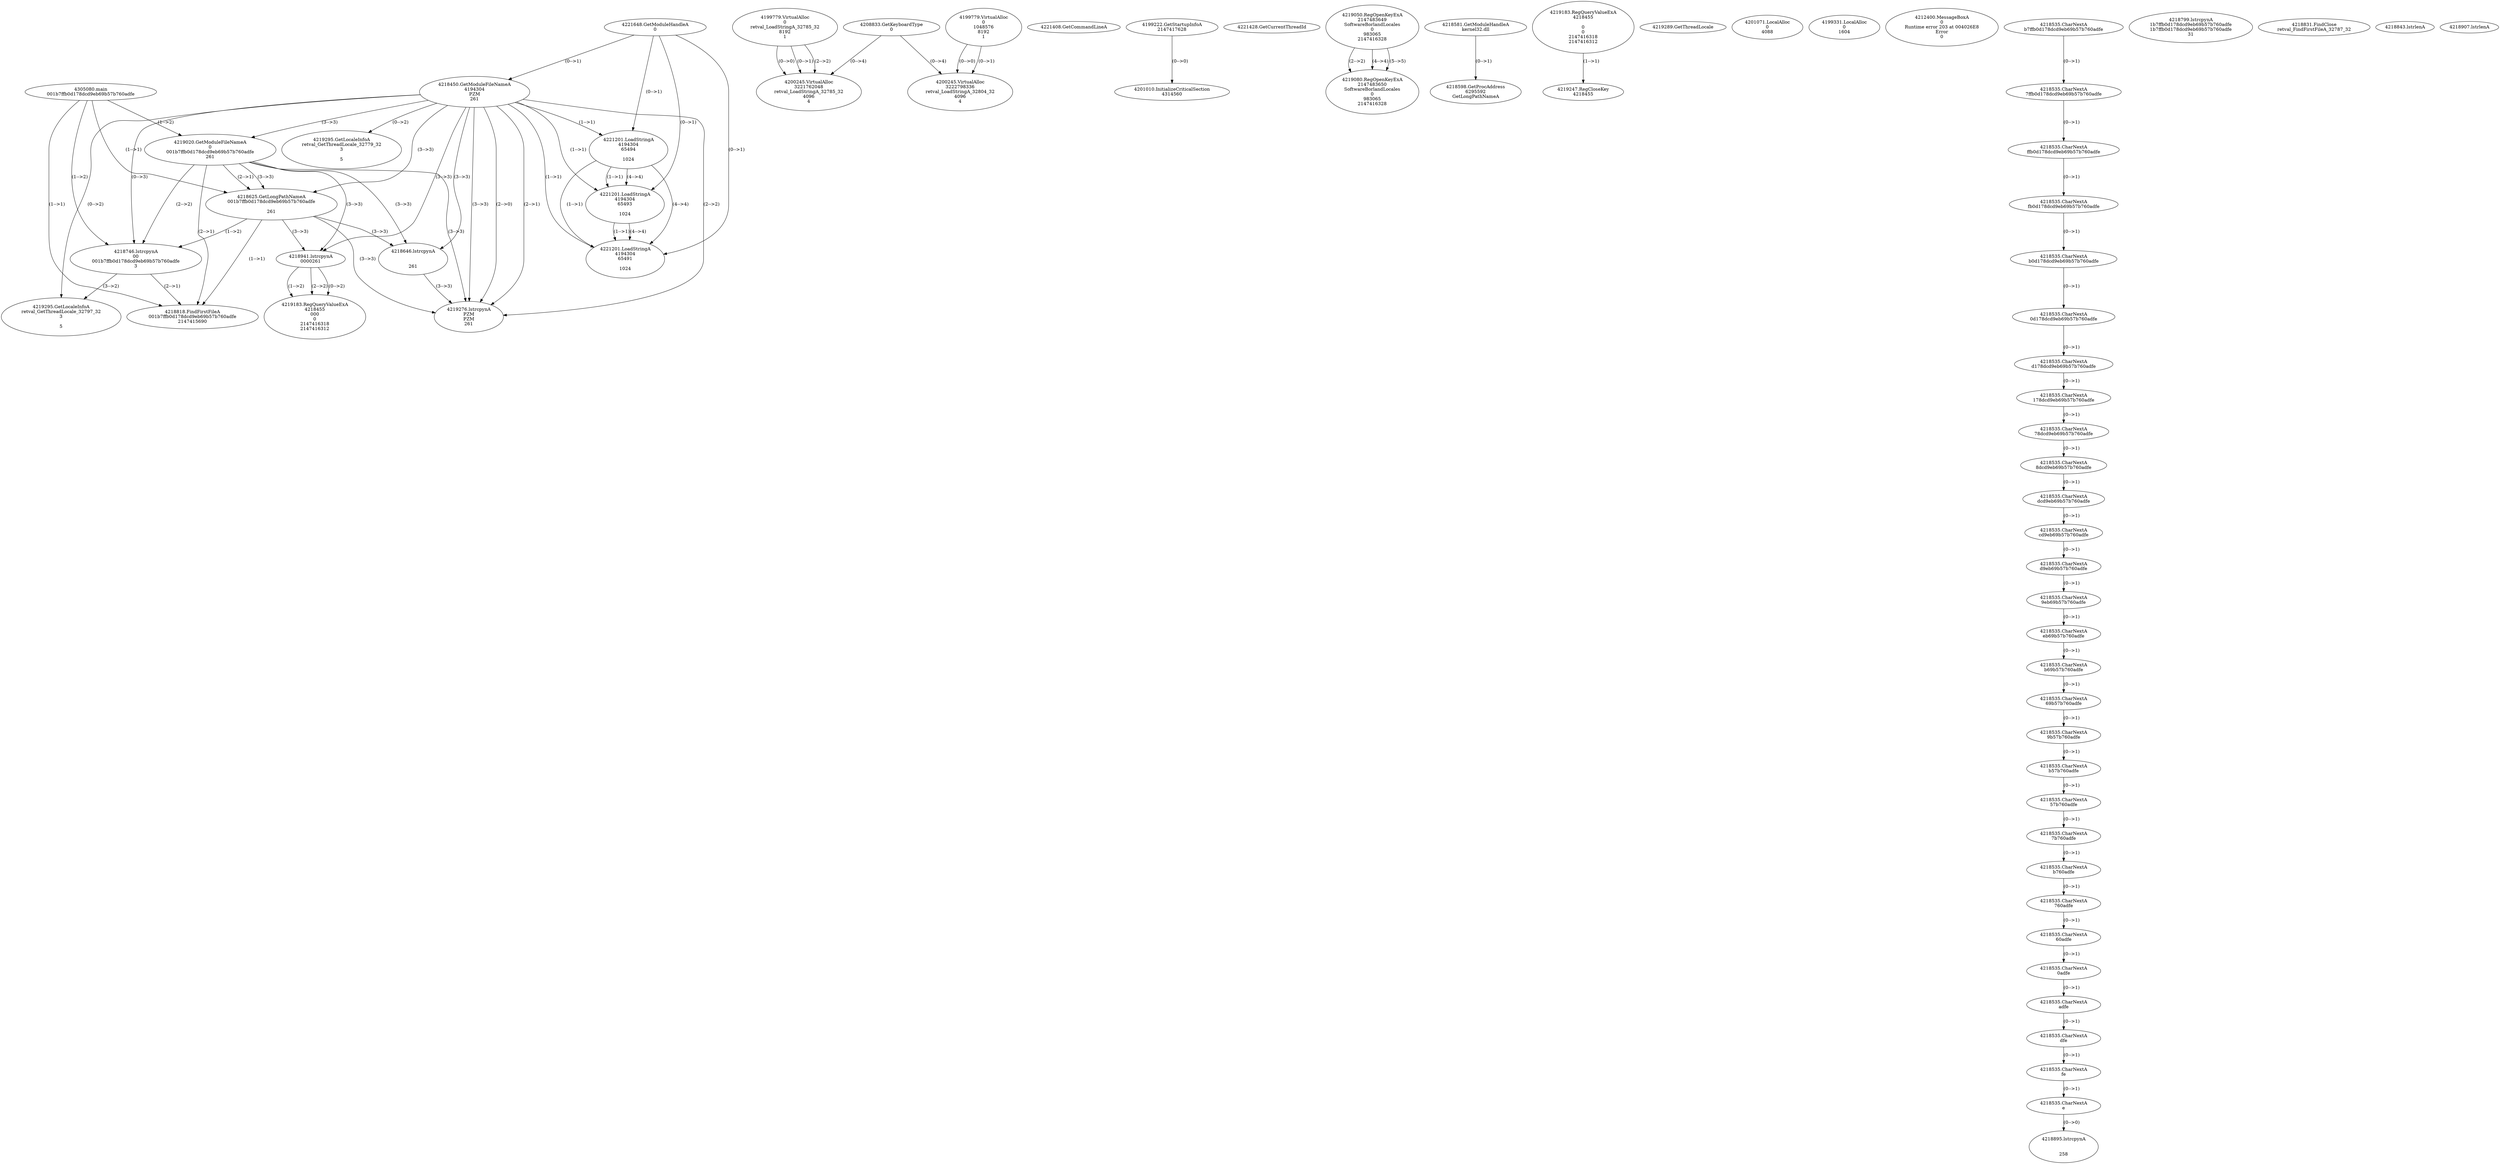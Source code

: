 // Global SCDG with merge call
digraph {
	0 [label="4305080.main
001b7ffb0d178dcd9eb69b57b760adfe"]
	1 [label="4221648.GetModuleHandleA
0"]
	2 [label="4208833.GetKeyboardType
0"]
	3 [label="4221408.GetCommandLineA
"]
	4 [label="4199222.GetStartupInfoA
2147417628"]
	5 [label="4221428.GetCurrentThreadId
"]
	6 [label="4218450.GetModuleFileNameA
4194304
PZM
261"]
	1 -> 6 [label="(0-->1)"]
	7 [label="4219020.GetModuleFileNameA
0
001b7ffb0d178dcd9eb69b57b760adfe
261"]
	0 -> 7 [label="(1-->2)"]
	6 -> 7 [label="(3-->3)"]
	8 [label="4219050.RegOpenKeyExA
2147483649
Software\Borland\Locales
0
983065
2147416328"]
	9 [label="4218581.GetModuleHandleA
kernel32.dll"]
	10 [label="4218598.GetProcAddress
6295592
GetLongPathNameA"]
	9 -> 10 [label="(0-->1)"]
	11 [label="4218625.GetLongPathNameA
001b7ffb0d178dcd9eb69b57b760adfe

261"]
	0 -> 11 [label="(1-->1)"]
	7 -> 11 [label="(2-->1)"]
	6 -> 11 [label="(3-->3)"]
	7 -> 11 [label="(3-->3)"]
	12 [label="4218646.lstrcpynA


261"]
	6 -> 12 [label="(3-->3)"]
	7 -> 12 [label="(3-->3)"]
	11 -> 12 [label="(3-->3)"]
	13 [label="4219183.RegQueryValueExA
4218455

0
0
2147416318
2147416312"]
	14 [label="4219247.RegCloseKey
4218455"]
	13 -> 14 [label="(1-->1)"]
	15 [label="4219276.lstrcpynA
PZM
PZM
261"]
	6 -> 15 [label="(2-->1)"]
	6 -> 15 [label="(2-->2)"]
	6 -> 15 [label="(3-->3)"]
	7 -> 15 [label="(3-->3)"]
	11 -> 15 [label="(3-->3)"]
	12 -> 15 [label="(3-->3)"]
	6 -> 15 [label="(2-->0)"]
	16 [label="4219289.GetThreadLocale
"]
	17 [label="4219295.GetLocaleInfoA
retval_GetThreadLocale_32779_32
3

5"]
	6 -> 17 [label="(0-->2)"]
	18 [label="4221201.LoadStringA
4194304
65494

1024"]
	1 -> 18 [label="(0-->1)"]
	6 -> 18 [label="(1-->1)"]
	19 [label="4221201.LoadStringA
4194304
65493

1024"]
	1 -> 19 [label="(0-->1)"]
	6 -> 19 [label="(1-->1)"]
	18 -> 19 [label="(1-->1)"]
	18 -> 19 [label="(4-->4)"]
	20 [label="4221201.LoadStringA
4194304
65491

1024"]
	1 -> 20 [label="(0-->1)"]
	6 -> 20 [label="(1-->1)"]
	18 -> 20 [label="(1-->1)"]
	19 -> 20 [label="(1-->1)"]
	18 -> 20 [label="(4-->4)"]
	19 -> 20 [label="(4-->4)"]
	21 [label="4201010.InitializeCriticalSection
4314560"]
	4 -> 21 [label="(0-->0)"]
	22 [label="4201071.LocalAlloc
0
4088"]
	23 [label="4199779.VirtualAlloc
0
retval_LoadStringA_32785_32
8192
1"]
	24 [label="4199331.LocalAlloc
0
1604"]
	25 [label="4200245.VirtualAlloc
3221762048
retval_LoadStringA_32785_32
4096
4"]
	23 -> 25 [label="(0-->1)"]
	23 -> 25 [label="(2-->2)"]
	2 -> 25 [label="(0-->4)"]
	23 -> 25 [label="(0-->0)"]
	26 [label="4212400.MessageBoxA
0
Runtime error 203 at 004026E8
Error
0"]
	27 [label="4219080.RegOpenKeyExA
2147483650
Software\Borland\Locales
0
983065
2147416328"]
	8 -> 27 [label="(2-->2)"]
	8 -> 27 [label="(4-->4)"]
	8 -> 27 [label="(5-->5)"]
	28 [label="4218746.lstrcpynA
00
001b7ffb0d178dcd9eb69b57b760adfe
3"]
	0 -> 28 [label="(1-->2)"]
	7 -> 28 [label="(2-->2)"]
	11 -> 28 [label="(1-->2)"]
	6 -> 28 [label="(0-->3)"]
	29 [label="4218535.CharNextA
b7ffb0d178dcd9eb69b57b760adfe"]
	30 [label="4218535.CharNextA
7ffb0d178dcd9eb69b57b760adfe"]
	29 -> 30 [label="(0-->1)"]
	31 [label="4218535.CharNextA
ffb0d178dcd9eb69b57b760adfe"]
	30 -> 31 [label="(0-->1)"]
	32 [label="4218535.CharNextA
fb0d178dcd9eb69b57b760adfe"]
	31 -> 32 [label="(0-->1)"]
	33 [label="4218535.CharNextA
b0d178dcd9eb69b57b760adfe"]
	32 -> 33 [label="(0-->1)"]
	34 [label="4218535.CharNextA
0d178dcd9eb69b57b760adfe"]
	33 -> 34 [label="(0-->1)"]
	35 [label="4218535.CharNextA
d178dcd9eb69b57b760adfe"]
	34 -> 35 [label="(0-->1)"]
	36 [label="4218535.CharNextA
178dcd9eb69b57b760adfe"]
	35 -> 36 [label="(0-->1)"]
	37 [label="4218535.CharNextA
78dcd9eb69b57b760adfe"]
	36 -> 37 [label="(0-->1)"]
	38 [label="4218535.CharNextA
8dcd9eb69b57b760adfe"]
	37 -> 38 [label="(0-->1)"]
	39 [label="4218535.CharNextA
dcd9eb69b57b760adfe"]
	38 -> 39 [label="(0-->1)"]
	40 [label="4218535.CharNextA
cd9eb69b57b760adfe"]
	39 -> 40 [label="(0-->1)"]
	41 [label="4218535.CharNextA
d9eb69b57b760adfe"]
	40 -> 41 [label="(0-->1)"]
	42 [label="4218535.CharNextA
9eb69b57b760adfe"]
	41 -> 42 [label="(0-->1)"]
	43 [label="4218535.CharNextA
eb69b57b760adfe"]
	42 -> 43 [label="(0-->1)"]
	44 [label="4218535.CharNextA
b69b57b760adfe"]
	43 -> 44 [label="(0-->1)"]
	45 [label="4218535.CharNextA
69b57b760adfe"]
	44 -> 45 [label="(0-->1)"]
	46 [label="4218535.CharNextA
9b57b760adfe"]
	45 -> 46 [label="(0-->1)"]
	47 [label="4218535.CharNextA
b57b760adfe"]
	46 -> 47 [label="(0-->1)"]
	48 [label="4218535.CharNextA
57b760adfe"]
	47 -> 48 [label="(0-->1)"]
	49 [label="4218535.CharNextA
7b760adfe"]
	48 -> 49 [label="(0-->1)"]
	50 [label="4218535.CharNextA
b760adfe"]
	49 -> 50 [label="(0-->1)"]
	51 [label="4218535.CharNextA
760adfe"]
	50 -> 51 [label="(0-->1)"]
	52 [label="4218535.CharNextA
60adfe"]
	51 -> 52 [label="(0-->1)"]
	53 [label="4218535.CharNextA
0adfe"]
	52 -> 53 [label="(0-->1)"]
	54 [label="4218535.CharNextA
adfe"]
	53 -> 54 [label="(0-->1)"]
	55 [label="4218535.CharNextA
dfe"]
	54 -> 55 [label="(0-->1)"]
	56 [label="4218535.CharNextA
fe"]
	55 -> 56 [label="(0-->1)"]
	57 [label="4218535.CharNextA
e"]
	56 -> 57 [label="(0-->1)"]
	58 [label="4218799.lstrcpynA
1b7ffb0d178dcd9eb69b57b760adfe
1b7ffb0d178dcd9eb69b57b760adfe
31"]
	59 [label="4218818.FindFirstFileA
001b7ffb0d178dcd9eb69b57b760adfe
2147415690"]
	0 -> 59 [label="(1-->1)"]
	7 -> 59 [label="(2-->1)"]
	11 -> 59 [label="(1-->1)"]
	28 -> 59 [label="(2-->1)"]
	60 [label="4218831.FindClose
retval_FindFirstFileA_32787_32"]
	61 [label="4218843.lstrlenA
"]
	62 [label="4218895.lstrcpynA


258"]
	57 -> 62 [label="(0-->0)"]
	63 [label="4218907.lstrlenA
"]
	64 [label="4218941.lstrcpynA
00\
00\
261"]
	6 -> 64 [label="(3-->3)"]
	7 -> 64 [label="(3-->3)"]
	11 -> 64 [label="(3-->3)"]
	65 [label="4219183.RegQueryValueExA
4218455
00\
0
0
2147416318
2147416312"]
	64 -> 65 [label="(1-->2)"]
	64 -> 65 [label="(2-->2)"]
	64 -> 65 [label="(0-->2)"]
	66 [label="4219295.GetLocaleInfoA
retval_GetThreadLocale_32797_32
3

5"]
	6 -> 66 [label="(0-->2)"]
	28 -> 66 [label="(3-->2)"]
	67 [label="4199779.VirtualAlloc
0
1048576
8192
1"]
	68 [label="4200245.VirtualAlloc
3222798336
retval_LoadStringA_32804_32
4096
4"]
	67 -> 68 [label="(0-->1)"]
	2 -> 68 [label="(0-->4)"]
	67 -> 68 [label="(0-->0)"]
}
